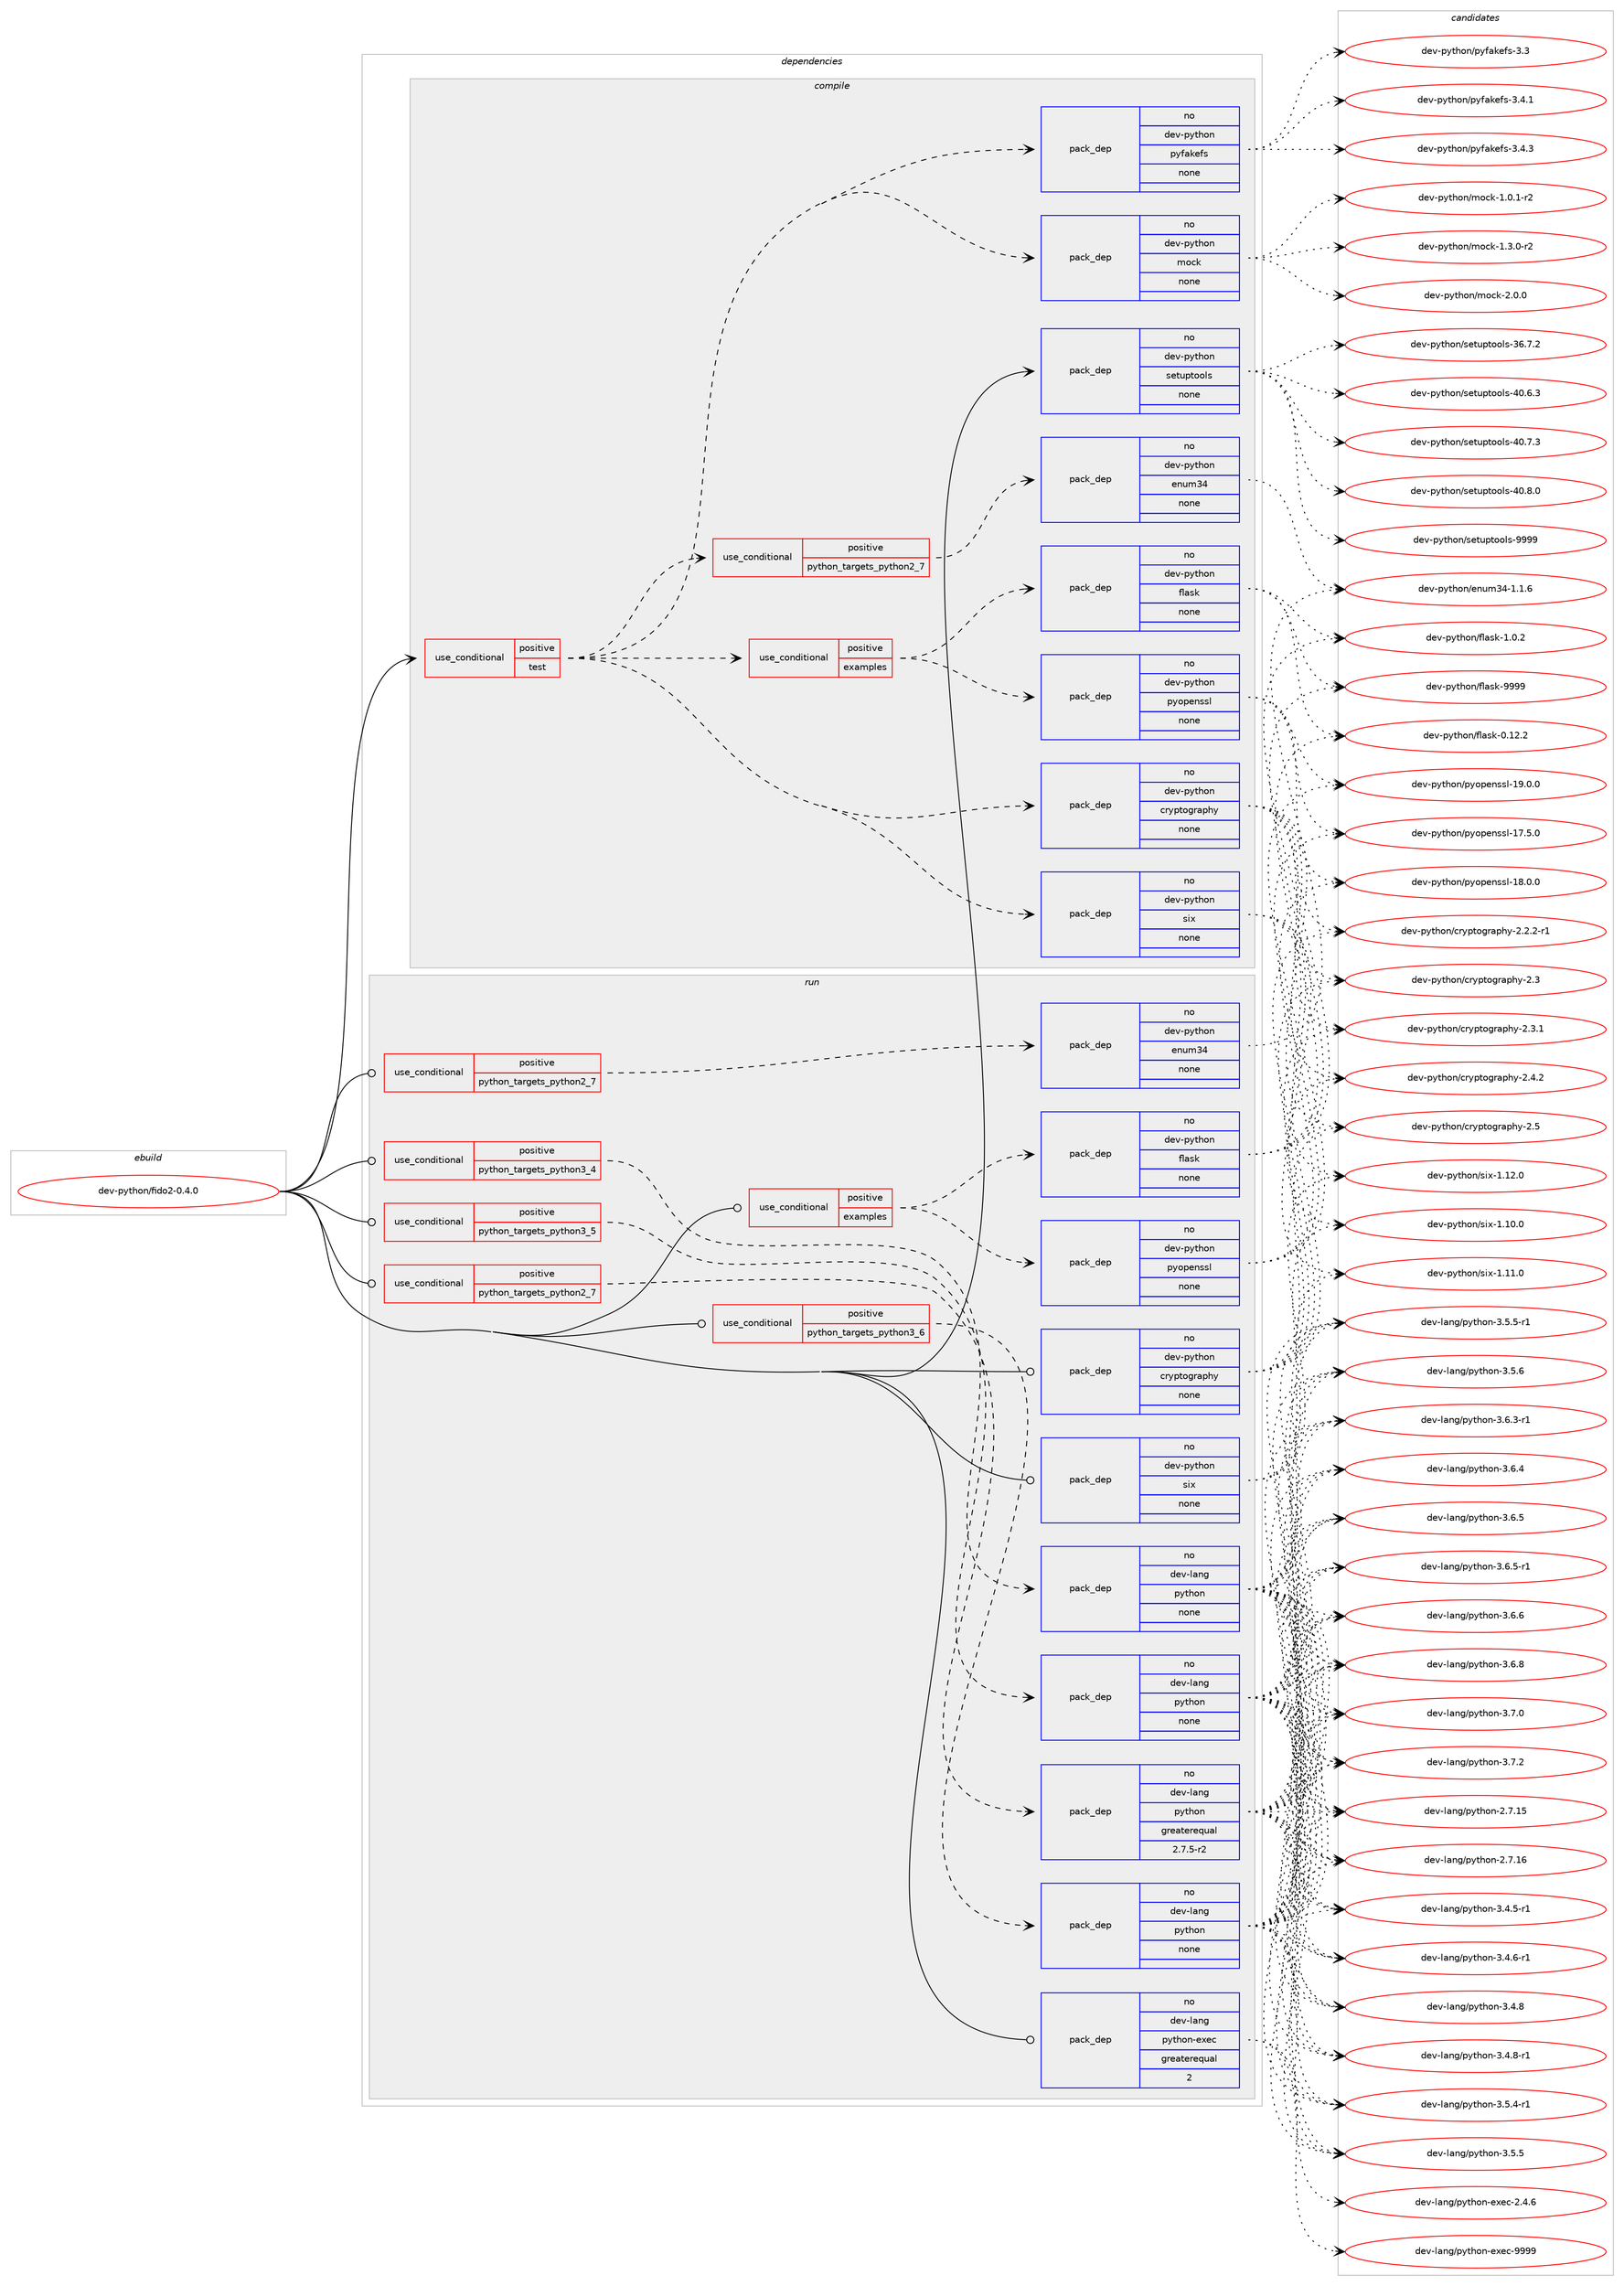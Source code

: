 digraph prolog {

# *************
# Graph options
# *************

newrank=true;
concentrate=true;
compound=true;
graph [rankdir=LR,fontname=Helvetica,fontsize=10,ranksep=1.5];#, ranksep=2.5, nodesep=0.2];
edge  [arrowhead=vee];
node  [fontname=Helvetica,fontsize=10];

# **********
# The ebuild
# **********

subgraph cluster_leftcol {
color=gray;
rank=same;
label=<<i>ebuild</i>>;
id [label="dev-python/fido2-0.4.0", color=red, width=4, href="../dev-python/fido2-0.4.0.svg"];
}

# ****************
# The dependencies
# ****************

subgraph cluster_midcol {
color=gray;
label=<<i>dependencies</i>>;
subgraph cluster_compile {
fillcolor="#eeeeee";
style=filled;
label=<<i>compile</i>>;
subgraph cond374129 {
dependency1408679 [label=<<TABLE BORDER="0" CELLBORDER="1" CELLSPACING="0" CELLPADDING="4"><TR><TD ROWSPAN="3" CELLPADDING="10">use_conditional</TD></TR><TR><TD>positive</TD></TR><TR><TD>test</TD></TR></TABLE>>, shape=none, color=red];
subgraph pack1011291 {
dependency1408680 [label=<<TABLE BORDER="0" CELLBORDER="1" CELLSPACING="0" CELLPADDING="4" WIDTH="220"><TR><TD ROWSPAN="6" CELLPADDING="30">pack_dep</TD></TR><TR><TD WIDTH="110">no</TD></TR><TR><TD>dev-python</TD></TR><TR><TD>six</TD></TR><TR><TD>none</TD></TR><TR><TD></TD></TR></TABLE>>, shape=none, color=blue];
}
dependency1408679:e -> dependency1408680:w [weight=20,style="dashed",arrowhead="vee"];
subgraph pack1011292 {
dependency1408681 [label=<<TABLE BORDER="0" CELLBORDER="1" CELLSPACING="0" CELLPADDING="4" WIDTH="220"><TR><TD ROWSPAN="6" CELLPADDING="30">pack_dep</TD></TR><TR><TD WIDTH="110">no</TD></TR><TR><TD>dev-python</TD></TR><TR><TD>cryptography</TD></TR><TR><TD>none</TD></TR><TR><TD></TD></TR></TABLE>>, shape=none, color=blue];
}
dependency1408679:e -> dependency1408681:w [weight=20,style="dashed",arrowhead="vee"];
subgraph cond374130 {
dependency1408682 [label=<<TABLE BORDER="0" CELLBORDER="1" CELLSPACING="0" CELLPADDING="4"><TR><TD ROWSPAN="3" CELLPADDING="10">use_conditional</TD></TR><TR><TD>positive</TD></TR><TR><TD>python_targets_python2_7</TD></TR></TABLE>>, shape=none, color=red];
subgraph pack1011293 {
dependency1408683 [label=<<TABLE BORDER="0" CELLBORDER="1" CELLSPACING="0" CELLPADDING="4" WIDTH="220"><TR><TD ROWSPAN="6" CELLPADDING="30">pack_dep</TD></TR><TR><TD WIDTH="110">no</TD></TR><TR><TD>dev-python</TD></TR><TR><TD>enum34</TD></TR><TR><TD>none</TD></TR><TR><TD></TD></TR></TABLE>>, shape=none, color=blue];
}
dependency1408682:e -> dependency1408683:w [weight=20,style="dashed",arrowhead="vee"];
}
dependency1408679:e -> dependency1408682:w [weight=20,style="dashed",arrowhead="vee"];
subgraph cond374131 {
dependency1408684 [label=<<TABLE BORDER="0" CELLBORDER="1" CELLSPACING="0" CELLPADDING="4"><TR><TD ROWSPAN="3" CELLPADDING="10">use_conditional</TD></TR><TR><TD>positive</TD></TR><TR><TD>examples</TD></TR></TABLE>>, shape=none, color=red];
subgraph pack1011294 {
dependency1408685 [label=<<TABLE BORDER="0" CELLBORDER="1" CELLSPACING="0" CELLPADDING="4" WIDTH="220"><TR><TD ROWSPAN="6" CELLPADDING="30">pack_dep</TD></TR><TR><TD WIDTH="110">no</TD></TR><TR><TD>dev-python</TD></TR><TR><TD>flask</TD></TR><TR><TD>none</TD></TR><TR><TD></TD></TR></TABLE>>, shape=none, color=blue];
}
dependency1408684:e -> dependency1408685:w [weight=20,style="dashed",arrowhead="vee"];
subgraph pack1011295 {
dependency1408686 [label=<<TABLE BORDER="0" CELLBORDER="1" CELLSPACING="0" CELLPADDING="4" WIDTH="220"><TR><TD ROWSPAN="6" CELLPADDING="30">pack_dep</TD></TR><TR><TD WIDTH="110">no</TD></TR><TR><TD>dev-python</TD></TR><TR><TD>pyopenssl</TD></TR><TR><TD>none</TD></TR><TR><TD></TD></TR></TABLE>>, shape=none, color=blue];
}
dependency1408684:e -> dependency1408686:w [weight=20,style="dashed",arrowhead="vee"];
}
dependency1408679:e -> dependency1408684:w [weight=20,style="dashed",arrowhead="vee"];
subgraph pack1011296 {
dependency1408687 [label=<<TABLE BORDER="0" CELLBORDER="1" CELLSPACING="0" CELLPADDING="4" WIDTH="220"><TR><TD ROWSPAN="6" CELLPADDING="30">pack_dep</TD></TR><TR><TD WIDTH="110">no</TD></TR><TR><TD>dev-python</TD></TR><TR><TD>mock</TD></TR><TR><TD>none</TD></TR><TR><TD></TD></TR></TABLE>>, shape=none, color=blue];
}
dependency1408679:e -> dependency1408687:w [weight=20,style="dashed",arrowhead="vee"];
subgraph pack1011297 {
dependency1408688 [label=<<TABLE BORDER="0" CELLBORDER="1" CELLSPACING="0" CELLPADDING="4" WIDTH="220"><TR><TD ROWSPAN="6" CELLPADDING="30">pack_dep</TD></TR><TR><TD WIDTH="110">no</TD></TR><TR><TD>dev-python</TD></TR><TR><TD>pyfakefs</TD></TR><TR><TD>none</TD></TR><TR><TD></TD></TR></TABLE>>, shape=none, color=blue];
}
dependency1408679:e -> dependency1408688:w [weight=20,style="dashed",arrowhead="vee"];
}
id:e -> dependency1408679:w [weight=20,style="solid",arrowhead="vee"];
subgraph pack1011298 {
dependency1408689 [label=<<TABLE BORDER="0" CELLBORDER="1" CELLSPACING="0" CELLPADDING="4" WIDTH="220"><TR><TD ROWSPAN="6" CELLPADDING="30">pack_dep</TD></TR><TR><TD WIDTH="110">no</TD></TR><TR><TD>dev-python</TD></TR><TR><TD>setuptools</TD></TR><TR><TD>none</TD></TR><TR><TD></TD></TR></TABLE>>, shape=none, color=blue];
}
id:e -> dependency1408689:w [weight=20,style="solid",arrowhead="vee"];
}
subgraph cluster_compileandrun {
fillcolor="#eeeeee";
style=filled;
label=<<i>compile and run</i>>;
}
subgraph cluster_run {
fillcolor="#eeeeee";
style=filled;
label=<<i>run</i>>;
subgraph cond374132 {
dependency1408690 [label=<<TABLE BORDER="0" CELLBORDER="1" CELLSPACING="0" CELLPADDING="4"><TR><TD ROWSPAN="3" CELLPADDING="10">use_conditional</TD></TR><TR><TD>positive</TD></TR><TR><TD>examples</TD></TR></TABLE>>, shape=none, color=red];
subgraph pack1011299 {
dependency1408691 [label=<<TABLE BORDER="0" CELLBORDER="1" CELLSPACING="0" CELLPADDING="4" WIDTH="220"><TR><TD ROWSPAN="6" CELLPADDING="30">pack_dep</TD></TR><TR><TD WIDTH="110">no</TD></TR><TR><TD>dev-python</TD></TR><TR><TD>flask</TD></TR><TR><TD>none</TD></TR><TR><TD></TD></TR></TABLE>>, shape=none, color=blue];
}
dependency1408690:e -> dependency1408691:w [weight=20,style="dashed",arrowhead="vee"];
subgraph pack1011300 {
dependency1408692 [label=<<TABLE BORDER="0" CELLBORDER="1" CELLSPACING="0" CELLPADDING="4" WIDTH="220"><TR><TD ROWSPAN="6" CELLPADDING="30">pack_dep</TD></TR><TR><TD WIDTH="110">no</TD></TR><TR><TD>dev-python</TD></TR><TR><TD>pyopenssl</TD></TR><TR><TD>none</TD></TR><TR><TD></TD></TR></TABLE>>, shape=none, color=blue];
}
dependency1408690:e -> dependency1408692:w [weight=20,style="dashed",arrowhead="vee"];
}
id:e -> dependency1408690:w [weight=20,style="solid",arrowhead="odot"];
subgraph cond374133 {
dependency1408693 [label=<<TABLE BORDER="0" CELLBORDER="1" CELLSPACING="0" CELLPADDING="4"><TR><TD ROWSPAN="3" CELLPADDING="10">use_conditional</TD></TR><TR><TD>positive</TD></TR><TR><TD>python_targets_python2_7</TD></TR></TABLE>>, shape=none, color=red];
subgraph pack1011301 {
dependency1408694 [label=<<TABLE BORDER="0" CELLBORDER="1" CELLSPACING="0" CELLPADDING="4" WIDTH="220"><TR><TD ROWSPAN="6" CELLPADDING="30">pack_dep</TD></TR><TR><TD WIDTH="110">no</TD></TR><TR><TD>dev-lang</TD></TR><TR><TD>python</TD></TR><TR><TD>greaterequal</TD></TR><TR><TD>2.7.5-r2</TD></TR></TABLE>>, shape=none, color=blue];
}
dependency1408693:e -> dependency1408694:w [weight=20,style="dashed",arrowhead="vee"];
}
id:e -> dependency1408693:w [weight=20,style="solid",arrowhead="odot"];
subgraph cond374134 {
dependency1408695 [label=<<TABLE BORDER="0" CELLBORDER="1" CELLSPACING="0" CELLPADDING="4"><TR><TD ROWSPAN="3" CELLPADDING="10">use_conditional</TD></TR><TR><TD>positive</TD></TR><TR><TD>python_targets_python2_7</TD></TR></TABLE>>, shape=none, color=red];
subgraph pack1011302 {
dependency1408696 [label=<<TABLE BORDER="0" CELLBORDER="1" CELLSPACING="0" CELLPADDING="4" WIDTH="220"><TR><TD ROWSPAN="6" CELLPADDING="30">pack_dep</TD></TR><TR><TD WIDTH="110">no</TD></TR><TR><TD>dev-python</TD></TR><TR><TD>enum34</TD></TR><TR><TD>none</TD></TR><TR><TD></TD></TR></TABLE>>, shape=none, color=blue];
}
dependency1408695:e -> dependency1408696:w [weight=20,style="dashed",arrowhead="vee"];
}
id:e -> dependency1408695:w [weight=20,style="solid",arrowhead="odot"];
subgraph cond374135 {
dependency1408697 [label=<<TABLE BORDER="0" CELLBORDER="1" CELLSPACING="0" CELLPADDING="4"><TR><TD ROWSPAN="3" CELLPADDING="10">use_conditional</TD></TR><TR><TD>positive</TD></TR><TR><TD>python_targets_python3_4</TD></TR></TABLE>>, shape=none, color=red];
subgraph pack1011303 {
dependency1408698 [label=<<TABLE BORDER="0" CELLBORDER="1" CELLSPACING="0" CELLPADDING="4" WIDTH="220"><TR><TD ROWSPAN="6" CELLPADDING="30">pack_dep</TD></TR><TR><TD WIDTH="110">no</TD></TR><TR><TD>dev-lang</TD></TR><TR><TD>python</TD></TR><TR><TD>none</TD></TR><TR><TD></TD></TR></TABLE>>, shape=none, color=blue];
}
dependency1408697:e -> dependency1408698:w [weight=20,style="dashed",arrowhead="vee"];
}
id:e -> dependency1408697:w [weight=20,style="solid",arrowhead="odot"];
subgraph cond374136 {
dependency1408699 [label=<<TABLE BORDER="0" CELLBORDER="1" CELLSPACING="0" CELLPADDING="4"><TR><TD ROWSPAN="3" CELLPADDING="10">use_conditional</TD></TR><TR><TD>positive</TD></TR><TR><TD>python_targets_python3_5</TD></TR></TABLE>>, shape=none, color=red];
subgraph pack1011304 {
dependency1408700 [label=<<TABLE BORDER="0" CELLBORDER="1" CELLSPACING="0" CELLPADDING="4" WIDTH="220"><TR><TD ROWSPAN="6" CELLPADDING="30">pack_dep</TD></TR><TR><TD WIDTH="110">no</TD></TR><TR><TD>dev-lang</TD></TR><TR><TD>python</TD></TR><TR><TD>none</TD></TR><TR><TD></TD></TR></TABLE>>, shape=none, color=blue];
}
dependency1408699:e -> dependency1408700:w [weight=20,style="dashed",arrowhead="vee"];
}
id:e -> dependency1408699:w [weight=20,style="solid",arrowhead="odot"];
subgraph cond374137 {
dependency1408701 [label=<<TABLE BORDER="0" CELLBORDER="1" CELLSPACING="0" CELLPADDING="4"><TR><TD ROWSPAN="3" CELLPADDING="10">use_conditional</TD></TR><TR><TD>positive</TD></TR><TR><TD>python_targets_python3_6</TD></TR></TABLE>>, shape=none, color=red];
subgraph pack1011305 {
dependency1408702 [label=<<TABLE BORDER="0" CELLBORDER="1" CELLSPACING="0" CELLPADDING="4" WIDTH="220"><TR><TD ROWSPAN="6" CELLPADDING="30">pack_dep</TD></TR><TR><TD WIDTH="110">no</TD></TR><TR><TD>dev-lang</TD></TR><TR><TD>python</TD></TR><TR><TD>none</TD></TR><TR><TD></TD></TR></TABLE>>, shape=none, color=blue];
}
dependency1408701:e -> dependency1408702:w [weight=20,style="dashed",arrowhead="vee"];
}
id:e -> dependency1408701:w [weight=20,style="solid",arrowhead="odot"];
subgraph pack1011306 {
dependency1408703 [label=<<TABLE BORDER="0" CELLBORDER="1" CELLSPACING="0" CELLPADDING="4" WIDTH="220"><TR><TD ROWSPAN="6" CELLPADDING="30">pack_dep</TD></TR><TR><TD WIDTH="110">no</TD></TR><TR><TD>dev-lang</TD></TR><TR><TD>python-exec</TD></TR><TR><TD>greaterequal</TD></TR><TR><TD>2</TD></TR></TABLE>>, shape=none, color=blue];
}
id:e -> dependency1408703:w [weight=20,style="solid",arrowhead="odot"];
subgraph pack1011307 {
dependency1408704 [label=<<TABLE BORDER="0" CELLBORDER="1" CELLSPACING="0" CELLPADDING="4" WIDTH="220"><TR><TD ROWSPAN="6" CELLPADDING="30">pack_dep</TD></TR><TR><TD WIDTH="110">no</TD></TR><TR><TD>dev-python</TD></TR><TR><TD>cryptography</TD></TR><TR><TD>none</TD></TR><TR><TD></TD></TR></TABLE>>, shape=none, color=blue];
}
id:e -> dependency1408704:w [weight=20,style="solid",arrowhead="odot"];
subgraph pack1011308 {
dependency1408705 [label=<<TABLE BORDER="0" CELLBORDER="1" CELLSPACING="0" CELLPADDING="4" WIDTH="220"><TR><TD ROWSPAN="6" CELLPADDING="30">pack_dep</TD></TR><TR><TD WIDTH="110">no</TD></TR><TR><TD>dev-python</TD></TR><TR><TD>six</TD></TR><TR><TD>none</TD></TR><TR><TD></TD></TR></TABLE>>, shape=none, color=blue];
}
id:e -> dependency1408705:w [weight=20,style="solid",arrowhead="odot"];
}
}

# **************
# The candidates
# **************

subgraph cluster_choices {
rank=same;
color=gray;
label=<<i>candidates</i>>;

subgraph choice1011291 {
color=black;
nodesep=1;
choice100101118451121211161041111104711510512045494649484648 [label="dev-python/six-1.10.0", color=red, width=4,href="../dev-python/six-1.10.0.svg"];
choice100101118451121211161041111104711510512045494649494648 [label="dev-python/six-1.11.0", color=red, width=4,href="../dev-python/six-1.11.0.svg"];
choice100101118451121211161041111104711510512045494649504648 [label="dev-python/six-1.12.0", color=red, width=4,href="../dev-python/six-1.12.0.svg"];
dependency1408680:e -> choice100101118451121211161041111104711510512045494649484648:w [style=dotted,weight="100"];
dependency1408680:e -> choice100101118451121211161041111104711510512045494649494648:w [style=dotted,weight="100"];
dependency1408680:e -> choice100101118451121211161041111104711510512045494649504648:w [style=dotted,weight="100"];
}
subgraph choice1011292 {
color=black;
nodesep=1;
choice100101118451121211161041111104799114121112116111103114971121041214550465046504511449 [label="dev-python/cryptography-2.2.2-r1", color=red, width=4,href="../dev-python/cryptography-2.2.2-r1.svg"];
choice1001011184511212111610411111047991141211121161111031149711210412145504651 [label="dev-python/cryptography-2.3", color=red, width=4,href="../dev-python/cryptography-2.3.svg"];
choice10010111845112121116104111110479911412111211611110311497112104121455046514649 [label="dev-python/cryptography-2.3.1", color=red, width=4,href="../dev-python/cryptography-2.3.1.svg"];
choice10010111845112121116104111110479911412111211611110311497112104121455046524650 [label="dev-python/cryptography-2.4.2", color=red, width=4,href="../dev-python/cryptography-2.4.2.svg"];
choice1001011184511212111610411111047991141211121161111031149711210412145504653 [label="dev-python/cryptography-2.5", color=red, width=4,href="../dev-python/cryptography-2.5.svg"];
dependency1408681:e -> choice100101118451121211161041111104799114121112116111103114971121041214550465046504511449:w [style=dotted,weight="100"];
dependency1408681:e -> choice1001011184511212111610411111047991141211121161111031149711210412145504651:w [style=dotted,weight="100"];
dependency1408681:e -> choice10010111845112121116104111110479911412111211611110311497112104121455046514649:w [style=dotted,weight="100"];
dependency1408681:e -> choice10010111845112121116104111110479911412111211611110311497112104121455046524650:w [style=dotted,weight="100"];
dependency1408681:e -> choice1001011184511212111610411111047991141211121161111031149711210412145504653:w [style=dotted,weight="100"];
}
subgraph choice1011293 {
color=black;
nodesep=1;
choice10010111845112121116104111110471011101171095152454946494654 [label="dev-python/enum34-1.1.6", color=red, width=4,href="../dev-python/enum34-1.1.6.svg"];
dependency1408683:e -> choice10010111845112121116104111110471011101171095152454946494654:w [style=dotted,weight="100"];
}
subgraph choice1011294 {
color=black;
nodesep=1;
choice10010111845112121116104111110471021089711510745484649504650 [label="dev-python/flask-0.12.2", color=red, width=4,href="../dev-python/flask-0.12.2.svg"];
choice100101118451121211161041111104710210897115107454946484650 [label="dev-python/flask-1.0.2", color=red, width=4,href="../dev-python/flask-1.0.2.svg"];
choice1001011184511212111610411111047102108971151074557575757 [label="dev-python/flask-9999", color=red, width=4,href="../dev-python/flask-9999.svg"];
dependency1408685:e -> choice10010111845112121116104111110471021089711510745484649504650:w [style=dotted,weight="100"];
dependency1408685:e -> choice100101118451121211161041111104710210897115107454946484650:w [style=dotted,weight="100"];
dependency1408685:e -> choice1001011184511212111610411111047102108971151074557575757:w [style=dotted,weight="100"];
}
subgraph choice1011295 {
color=black;
nodesep=1;
choice100101118451121211161041111104711212111111210111011511510845495546534648 [label="dev-python/pyopenssl-17.5.0", color=red, width=4,href="../dev-python/pyopenssl-17.5.0.svg"];
choice100101118451121211161041111104711212111111210111011511510845495646484648 [label="dev-python/pyopenssl-18.0.0", color=red, width=4,href="../dev-python/pyopenssl-18.0.0.svg"];
choice100101118451121211161041111104711212111111210111011511510845495746484648 [label="dev-python/pyopenssl-19.0.0", color=red, width=4,href="../dev-python/pyopenssl-19.0.0.svg"];
dependency1408686:e -> choice100101118451121211161041111104711212111111210111011511510845495546534648:w [style=dotted,weight="100"];
dependency1408686:e -> choice100101118451121211161041111104711212111111210111011511510845495646484648:w [style=dotted,weight="100"];
dependency1408686:e -> choice100101118451121211161041111104711212111111210111011511510845495746484648:w [style=dotted,weight="100"];
}
subgraph choice1011296 {
color=black;
nodesep=1;
choice1001011184511212111610411111047109111991074549464846494511450 [label="dev-python/mock-1.0.1-r2", color=red, width=4,href="../dev-python/mock-1.0.1-r2.svg"];
choice1001011184511212111610411111047109111991074549465146484511450 [label="dev-python/mock-1.3.0-r2", color=red, width=4,href="../dev-python/mock-1.3.0-r2.svg"];
choice100101118451121211161041111104710911199107455046484648 [label="dev-python/mock-2.0.0", color=red, width=4,href="../dev-python/mock-2.0.0.svg"];
dependency1408687:e -> choice1001011184511212111610411111047109111991074549464846494511450:w [style=dotted,weight="100"];
dependency1408687:e -> choice1001011184511212111610411111047109111991074549465146484511450:w [style=dotted,weight="100"];
dependency1408687:e -> choice100101118451121211161041111104710911199107455046484648:w [style=dotted,weight="100"];
}
subgraph choice1011297 {
color=black;
nodesep=1;
choice10010111845112121116104111110471121211029710710110211545514651 [label="dev-python/pyfakefs-3.3", color=red, width=4,href="../dev-python/pyfakefs-3.3.svg"];
choice100101118451121211161041111104711212110297107101102115455146524649 [label="dev-python/pyfakefs-3.4.1", color=red, width=4,href="../dev-python/pyfakefs-3.4.1.svg"];
choice100101118451121211161041111104711212110297107101102115455146524651 [label="dev-python/pyfakefs-3.4.3", color=red, width=4,href="../dev-python/pyfakefs-3.4.3.svg"];
dependency1408688:e -> choice10010111845112121116104111110471121211029710710110211545514651:w [style=dotted,weight="100"];
dependency1408688:e -> choice100101118451121211161041111104711212110297107101102115455146524649:w [style=dotted,weight="100"];
dependency1408688:e -> choice100101118451121211161041111104711212110297107101102115455146524651:w [style=dotted,weight="100"];
}
subgraph choice1011298 {
color=black;
nodesep=1;
choice100101118451121211161041111104711510111611711211611111110811545515446554650 [label="dev-python/setuptools-36.7.2", color=red, width=4,href="../dev-python/setuptools-36.7.2.svg"];
choice100101118451121211161041111104711510111611711211611111110811545524846544651 [label="dev-python/setuptools-40.6.3", color=red, width=4,href="../dev-python/setuptools-40.6.3.svg"];
choice100101118451121211161041111104711510111611711211611111110811545524846554651 [label="dev-python/setuptools-40.7.3", color=red, width=4,href="../dev-python/setuptools-40.7.3.svg"];
choice100101118451121211161041111104711510111611711211611111110811545524846564648 [label="dev-python/setuptools-40.8.0", color=red, width=4,href="../dev-python/setuptools-40.8.0.svg"];
choice10010111845112121116104111110471151011161171121161111111081154557575757 [label="dev-python/setuptools-9999", color=red, width=4,href="../dev-python/setuptools-9999.svg"];
dependency1408689:e -> choice100101118451121211161041111104711510111611711211611111110811545515446554650:w [style=dotted,weight="100"];
dependency1408689:e -> choice100101118451121211161041111104711510111611711211611111110811545524846544651:w [style=dotted,weight="100"];
dependency1408689:e -> choice100101118451121211161041111104711510111611711211611111110811545524846554651:w [style=dotted,weight="100"];
dependency1408689:e -> choice100101118451121211161041111104711510111611711211611111110811545524846564648:w [style=dotted,weight="100"];
dependency1408689:e -> choice10010111845112121116104111110471151011161171121161111111081154557575757:w [style=dotted,weight="100"];
}
subgraph choice1011299 {
color=black;
nodesep=1;
choice10010111845112121116104111110471021089711510745484649504650 [label="dev-python/flask-0.12.2", color=red, width=4,href="../dev-python/flask-0.12.2.svg"];
choice100101118451121211161041111104710210897115107454946484650 [label="dev-python/flask-1.0.2", color=red, width=4,href="../dev-python/flask-1.0.2.svg"];
choice1001011184511212111610411111047102108971151074557575757 [label="dev-python/flask-9999", color=red, width=4,href="../dev-python/flask-9999.svg"];
dependency1408691:e -> choice10010111845112121116104111110471021089711510745484649504650:w [style=dotted,weight="100"];
dependency1408691:e -> choice100101118451121211161041111104710210897115107454946484650:w [style=dotted,weight="100"];
dependency1408691:e -> choice1001011184511212111610411111047102108971151074557575757:w [style=dotted,weight="100"];
}
subgraph choice1011300 {
color=black;
nodesep=1;
choice100101118451121211161041111104711212111111210111011511510845495546534648 [label="dev-python/pyopenssl-17.5.0", color=red, width=4,href="../dev-python/pyopenssl-17.5.0.svg"];
choice100101118451121211161041111104711212111111210111011511510845495646484648 [label="dev-python/pyopenssl-18.0.0", color=red, width=4,href="../dev-python/pyopenssl-18.0.0.svg"];
choice100101118451121211161041111104711212111111210111011511510845495746484648 [label="dev-python/pyopenssl-19.0.0", color=red, width=4,href="../dev-python/pyopenssl-19.0.0.svg"];
dependency1408692:e -> choice100101118451121211161041111104711212111111210111011511510845495546534648:w [style=dotted,weight="100"];
dependency1408692:e -> choice100101118451121211161041111104711212111111210111011511510845495646484648:w [style=dotted,weight="100"];
dependency1408692:e -> choice100101118451121211161041111104711212111111210111011511510845495746484648:w [style=dotted,weight="100"];
}
subgraph choice1011301 {
color=black;
nodesep=1;
choice10010111845108971101034711212111610411111045504655464953 [label="dev-lang/python-2.7.15", color=red, width=4,href="../dev-lang/python-2.7.15.svg"];
choice10010111845108971101034711212111610411111045504655464954 [label="dev-lang/python-2.7.16", color=red, width=4,href="../dev-lang/python-2.7.16.svg"];
choice1001011184510897110103471121211161041111104551465246534511449 [label="dev-lang/python-3.4.5-r1", color=red, width=4,href="../dev-lang/python-3.4.5-r1.svg"];
choice1001011184510897110103471121211161041111104551465246544511449 [label="dev-lang/python-3.4.6-r1", color=red, width=4,href="../dev-lang/python-3.4.6-r1.svg"];
choice100101118451089711010347112121116104111110455146524656 [label="dev-lang/python-3.4.8", color=red, width=4,href="../dev-lang/python-3.4.8.svg"];
choice1001011184510897110103471121211161041111104551465246564511449 [label="dev-lang/python-3.4.8-r1", color=red, width=4,href="../dev-lang/python-3.4.8-r1.svg"];
choice1001011184510897110103471121211161041111104551465346524511449 [label="dev-lang/python-3.5.4-r1", color=red, width=4,href="../dev-lang/python-3.5.4-r1.svg"];
choice100101118451089711010347112121116104111110455146534653 [label="dev-lang/python-3.5.5", color=red, width=4,href="../dev-lang/python-3.5.5.svg"];
choice1001011184510897110103471121211161041111104551465346534511449 [label="dev-lang/python-3.5.5-r1", color=red, width=4,href="../dev-lang/python-3.5.5-r1.svg"];
choice100101118451089711010347112121116104111110455146534654 [label="dev-lang/python-3.5.6", color=red, width=4,href="../dev-lang/python-3.5.6.svg"];
choice1001011184510897110103471121211161041111104551465446514511449 [label="dev-lang/python-3.6.3-r1", color=red, width=4,href="../dev-lang/python-3.6.3-r1.svg"];
choice100101118451089711010347112121116104111110455146544652 [label="dev-lang/python-3.6.4", color=red, width=4,href="../dev-lang/python-3.6.4.svg"];
choice100101118451089711010347112121116104111110455146544653 [label="dev-lang/python-3.6.5", color=red, width=4,href="../dev-lang/python-3.6.5.svg"];
choice1001011184510897110103471121211161041111104551465446534511449 [label="dev-lang/python-3.6.5-r1", color=red, width=4,href="../dev-lang/python-3.6.5-r1.svg"];
choice100101118451089711010347112121116104111110455146544654 [label="dev-lang/python-3.6.6", color=red, width=4,href="../dev-lang/python-3.6.6.svg"];
choice100101118451089711010347112121116104111110455146544656 [label="dev-lang/python-3.6.8", color=red, width=4,href="../dev-lang/python-3.6.8.svg"];
choice100101118451089711010347112121116104111110455146554648 [label="dev-lang/python-3.7.0", color=red, width=4,href="../dev-lang/python-3.7.0.svg"];
choice100101118451089711010347112121116104111110455146554650 [label="dev-lang/python-3.7.2", color=red, width=4,href="../dev-lang/python-3.7.2.svg"];
dependency1408694:e -> choice10010111845108971101034711212111610411111045504655464953:w [style=dotted,weight="100"];
dependency1408694:e -> choice10010111845108971101034711212111610411111045504655464954:w [style=dotted,weight="100"];
dependency1408694:e -> choice1001011184510897110103471121211161041111104551465246534511449:w [style=dotted,weight="100"];
dependency1408694:e -> choice1001011184510897110103471121211161041111104551465246544511449:w [style=dotted,weight="100"];
dependency1408694:e -> choice100101118451089711010347112121116104111110455146524656:w [style=dotted,weight="100"];
dependency1408694:e -> choice1001011184510897110103471121211161041111104551465246564511449:w [style=dotted,weight="100"];
dependency1408694:e -> choice1001011184510897110103471121211161041111104551465346524511449:w [style=dotted,weight="100"];
dependency1408694:e -> choice100101118451089711010347112121116104111110455146534653:w [style=dotted,weight="100"];
dependency1408694:e -> choice1001011184510897110103471121211161041111104551465346534511449:w [style=dotted,weight="100"];
dependency1408694:e -> choice100101118451089711010347112121116104111110455146534654:w [style=dotted,weight="100"];
dependency1408694:e -> choice1001011184510897110103471121211161041111104551465446514511449:w [style=dotted,weight="100"];
dependency1408694:e -> choice100101118451089711010347112121116104111110455146544652:w [style=dotted,weight="100"];
dependency1408694:e -> choice100101118451089711010347112121116104111110455146544653:w [style=dotted,weight="100"];
dependency1408694:e -> choice1001011184510897110103471121211161041111104551465446534511449:w [style=dotted,weight="100"];
dependency1408694:e -> choice100101118451089711010347112121116104111110455146544654:w [style=dotted,weight="100"];
dependency1408694:e -> choice100101118451089711010347112121116104111110455146544656:w [style=dotted,weight="100"];
dependency1408694:e -> choice100101118451089711010347112121116104111110455146554648:w [style=dotted,weight="100"];
dependency1408694:e -> choice100101118451089711010347112121116104111110455146554650:w [style=dotted,weight="100"];
}
subgraph choice1011302 {
color=black;
nodesep=1;
choice10010111845112121116104111110471011101171095152454946494654 [label="dev-python/enum34-1.1.6", color=red, width=4,href="../dev-python/enum34-1.1.6.svg"];
dependency1408696:e -> choice10010111845112121116104111110471011101171095152454946494654:w [style=dotted,weight="100"];
}
subgraph choice1011303 {
color=black;
nodesep=1;
choice10010111845108971101034711212111610411111045504655464953 [label="dev-lang/python-2.7.15", color=red, width=4,href="../dev-lang/python-2.7.15.svg"];
choice10010111845108971101034711212111610411111045504655464954 [label="dev-lang/python-2.7.16", color=red, width=4,href="../dev-lang/python-2.7.16.svg"];
choice1001011184510897110103471121211161041111104551465246534511449 [label="dev-lang/python-3.4.5-r1", color=red, width=4,href="../dev-lang/python-3.4.5-r1.svg"];
choice1001011184510897110103471121211161041111104551465246544511449 [label="dev-lang/python-3.4.6-r1", color=red, width=4,href="../dev-lang/python-3.4.6-r1.svg"];
choice100101118451089711010347112121116104111110455146524656 [label="dev-lang/python-3.4.8", color=red, width=4,href="../dev-lang/python-3.4.8.svg"];
choice1001011184510897110103471121211161041111104551465246564511449 [label="dev-lang/python-3.4.8-r1", color=red, width=4,href="../dev-lang/python-3.4.8-r1.svg"];
choice1001011184510897110103471121211161041111104551465346524511449 [label="dev-lang/python-3.5.4-r1", color=red, width=4,href="../dev-lang/python-3.5.4-r1.svg"];
choice100101118451089711010347112121116104111110455146534653 [label="dev-lang/python-3.5.5", color=red, width=4,href="../dev-lang/python-3.5.5.svg"];
choice1001011184510897110103471121211161041111104551465346534511449 [label="dev-lang/python-3.5.5-r1", color=red, width=4,href="../dev-lang/python-3.5.5-r1.svg"];
choice100101118451089711010347112121116104111110455146534654 [label="dev-lang/python-3.5.6", color=red, width=4,href="../dev-lang/python-3.5.6.svg"];
choice1001011184510897110103471121211161041111104551465446514511449 [label="dev-lang/python-3.6.3-r1", color=red, width=4,href="../dev-lang/python-3.6.3-r1.svg"];
choice100101118451089711010347112121116104111110455146544652 [label="dev-lang/python-3.6.4", color=red, width=4,href="../dev-lang/python-3.6.4.svg"];
choice100101118451089711010347112121116104111110455146544653 [label="dev-lang/python-3.6.5", color=red, width=4,href="../dev-lang/python-3.6.5.svg"];
choice1001011184510897110103471121211161041111104551465446534511449 [label="dev-lang/python-3.6.5-r1", color=red, width=4,href="../dev-lang/python-3.6.5-r1.svg"];
choice100101118451089711010347112121116104111110455146544654 [label="dev-lang/python-3.6.6", color=red, width=4,href="../dev-lang/python-3.6.6.svg"];
choice100101118451089711010347112121116104111110455146544656 [label="dev-lang/python-3.6.8", color=red, width=4,href="../dev-lang/python-3.6.8.svg"];
choice100101118451089711010347112121116104111110455146554648 [label="dev-lang/python-3.7.0", color=red, width=4,href="../dev-lang/python-3.7.0.svg"];
choice100101118451089711010347112121116104111110455146554650 [label="dev-lang/python-3.7.2", color=red, width=4,href="../dev-lang/python-3.7.2.svg"];
dependency1408698:e -> choice10010111845108971101034711212111610411111045504655464953:w [style=dotted,weight="100"];
dependency1408698:e -> choice10010111845108971101034711212111610411111045504655464954:w [style=dotted,weight="100"];
dependency1408698:e -> choice1001011184510897110103471121211161041111104551465246534511449:w [style=dotted,weight="100"];
dependency1408698:e -> choice1001011184510897110103471121211161041111104551465246544511449:w [style=dotted,weight="100"];
dependency1408698:e -> choice100101118451089711010347112121116104111110455146524656:w [style=dotted,weight="100"];
dependency1408698:e -> choice1001011184510897110103471121211161041111104551465246564511449:w [style=dotted,weight="100"];
dependency1408698:e -> choice1001011184510897110103471121211161041111104551465346524511449:w [style=dotted,weight="100"];
dependency1408698:e -> choice100101118451089711010347112121116104111110455146534653:w [style=dotted,weight="100"];
dependency1408698:e -> choice1001011184510897110103471121211161041111104551465346534511449:w [style=dotted,weight="100"];
dependency1408698:e -> choice100101118451089711010347112121116104111110455146534654:w [style=dotted,weight="100"];
dependency1408698:e -> choice1001011184510897110103471121211161041111104551465446514511449:w [style=dotted,weight="100"];
dependency1408698:e -> choice100101118451089711010347112121116104111110455146544652:w [style=dotted,weight="100"];
dependency1408698:e -> choice100101118451089711010347112121116104111110455146544653:w [style=dotted,weight="100"];
dependency1408698:e -> choice1001011184510897110103471121211161041111104551465446534511449:w [style=dotted,weight="100"];
dependency1408698:e -> choice100101118451089711010347112121116104111110455146544654:w [style=dotted,weight="100"];
dependency1408698:e -> choice100101118451089711010347112121116104111110455146544656:w [style=dotted,weight="100"];
dependency1408698:e -> choice100101118451089711010347112121116104111110455146554648:w [style=dotted,weight="100"];
dependency1408698:e -> choice100101118451089711010347112121116104111110455146554650:w [style=dotted,weight="100"];
}
subgraph choice1011304 {
color=black;
nodesep=1;
choice10010111845108971101034711212111610411111045504655464953 [label="dev-lang/python-2.7.15", color=red, width=4,href="../dev-lang/python-2.7.15.svg"];
choice10010111845108971101034711212111610411111045504655464954 [label="dev-lang/python-2.7.16", color=red, width=4,href="../dev-lang/python-2.7.16.svg"];
choice1001011184510897110103471121211161041111104551465246534511449 [label="dev-lang/python-3.4.5-r1", color=red, width=4,href="../dev-lang/python-3.4.5-r1.svg"];
choice1001011184510897110103471121211161041111104551465246544511449 [label="dev-lang/python-3.4.6-r1", color=red, width=4,href="../dev-lang/python-3.4.6-r1.svg"];
choice100101118451089711010347112121116104111110455146524656 [label="dev-lang/python-3.4.8", color=red, width=4,href="../dev-lang/python-3.4.8.svg"];
choice1001011184510897110103471121211161041111104551465246564511449 [label="dev-lang/python-3.4.8-r1", color=red, width=4,href="../dev-lang/python-3.4.8-r1.svg"];
choice1001011184510897110103471121211161041111104551465346524511449 [label="dev-lang/python-3.5.4-r1", color=red, width=4,href="../dev-lang/python-3.5.4-r1.svg"];
choice100101118451089711010347112121116104111110455146534653 [label="dev-lang/python-3.5.5", color=red, width=4,href="../dev-lang/python-3.5.5.svg"];
choice1001011184510897110103471121211161041111104551465346534511449 [label="dev-lang/python-3.5.5-r1", color=red, width=4,href="../dev-lang/python-3.5.5-r1.svg"];
choice100101118451089711010347112121116104111110455146534654 [label="dev-lang/python-3.5.6", color=red, width=4,href="../dev-lang/python-3.5.6.svg"];
choice1001011184510897110103471121211161041111104551465446514511449 [label="dev-lang/python-3.6.3-r1", color=red, width=4,href="../dev-lang/python-3.6.3-r1.svg"];
choice100101118451089711010347112121116104111110455146544652 [label="dev-lang/python-3.6.4", color=red, width=4,href="../dev-lang/python-3.6.4.svg"];
choice100101118451089711010347112121116104111110455146544653 [label="dev-lang/python-3.6.5", color=red, width=4,href="../dev-lang/python-3.6.5.svg"];
choice1001011184510897110103471121211161041111104551465446534511449 [label="dev-lang/python-3.6.5-r1", color=red, width=4,href="../dev-lang/python-3.6.5-r1.svg"];
choice100101118451089711010347112121116104111110455146544654 [label="dev-lang/python-3.6.6", color=red, width=4,href="../dev-lang/python-3.6.6.svg"];
choice100101118451089711010347112121116104111110455146544656 [label="dev-lang/python-3.6.8", color=red, width=4,href="../dev-lang/python-3.6.8.svg"];
choice100101118451089711010347112121116104111110455146554648 [label="dev-lang/python-3.7.0", color=red, width=4,href="../dev-lang/python-3.7.0.svg"];
choice100101118451089711010347112121116104111110455146554650 [label="dev-lang/python-3.7.2", color=red, width=4,href="../dev-lang/python-3.7.2.svg"];
dependency1408700:e -> choice10010111845108971101034711212111610411111045504655464953:w [style=dotted,weight="100"];
dependency1408700:e -> choice10010111845108971101034711212111610411111045504655464954:w [style=dotted,weight="100"];
dependency1408700:e -> choice1001011184510897110103471121211161041111104551465246534511449:w [style=dotted,weight="100"];
dependency1408700:e -> choice1001011184510897110103471121211161041111104551465246544511449:w [style=dotted,weight="100"];
dependency1408700:e -> choice100101118451089711010347112121116104111110455146524656:w [style=dotted,weight="100"];
dependency1408700:e -> choice1001011184510897110103471121211161041111104551465246564511449:w [style=dotted,weight="100"];
dependency1408700:e -> choice1001011184510897110103471121211161041111104551465346524511449:w [style=dotted,weight="100"];
dependency1408700:e -> choice100101118451089711010347112121116104111110455146534653:w [style=dotted,weight="100"];
dependency1408700:e -> choice1001011184510897110103471121211161041111104551465346534511449:w [style=dotted,weight="100"];
dependency1408700:e -> choice100101118451089711010347112121116104111110455146534654:w [style=dotted,weight="100"];
dependency1408700:e -> choice1001011184510897110103471121211161041111104551465446514511449:w [style=dotted,weight="100"];
dependency1408700:e -> choice100101118451089711010347112121116104111110455146544652:w [style=dotted,weight="100"];
dependency1408700:e -> choice100101118451089711010347112121116104111110455146544653:w [style=dotted,weight="100"];
dependency1408700:e -> choice1001011184510897110103471121211161041111104551465446534511449:w [style=dotted,weight="100"];
dependency1408700:e -> choice100101118451089711010347112121116104111110455146544654:w [style=dotted,weight="100"];
dependency1408700:e -> choice100101118451089711010347112121116104111110455146544656:w [style=dotted,weight="100"];
dependency1408700:e -> choice100101118451089711010347112121116104111110455146554648:w [style=dotted,weight="100"];
dependency1408700:e -> choice100101118451089711010347112121116104111110455146554650:w [style=dotted,weight="100"];
}
subgraph choice1011305 {
color=black;
nodesep=1;
choice10010111845108971101034711212111610411111045504655464953 [label="dev-lang/python-2.7.15", color=red, width=4,href="../dev-lang/python-2.7.15.svg"];
choice10010111845108971101034711212111610411111045504655464954 [label="dev-lang/python-2.7.16", color=red, width=4,href="../dev-lang/python-2.7.16.svg"];
choice1001011184510897110103471121211161041111104551465246534511449 [label="dev-lang/python-3.4.5-r1", color=red, width=4,href="../dev-lang/python-3.4.5-r1.svg"];
choice1001011184510897110103471121211161041111104551465246544511449 [label="dev-lang/python-3.4.6-r1", color=red, width=4,href="../dev-lang/python-3.4.6-r1.svg"];
choice100101118451089711010347112121116104111110455146524656 [label="dev-lang/python-3.4.8", color=red, width=4,href="../dev-lang/python-3.4.8.svg"];
choice1001011184510897110103471121211161041111104551465246564511449 [label="dev-lang/python-3.4.8-r1", color=red, width=4,href="../dev-lang/python-3.4.8-r1.svg"];
choice1001011184510897110103471121211161041111104551465346524511449 [label="dev-lang/python-3.5.4-r1", color=red, width=4,href="../dev-lang/python-3.5.4-r1.svg"];
choice100101118451089711010347112121116104111110455146534653 [label="dev-lang/python-3.5.5", color=red, width=4,href="../dev-lang/python-3.5.5.svg"];
choice1001011184510897110103471121211161041111104551465346534511449 [label="dev-lang/python-3.5.5-r1", color=red, width=4,href="../dev-lang/python-3.5.5-r1.svg"];
choice100101118451089711010347112121116104111110455146534654 [label="dev-lang/python-3.5.6", color=red, width=4,href="../dev-lang/python-3.5.6.svg"];
choice1001011184510897110103471121211161041111104551465446514511449 [label="dev-lang/python-3.6.3-r1", color=red, width=4,href="../dev-lang/python-3.6.3-r1.svg"];
choice100101118451089711010347112121116104111110455146544652 [label="dev-lang/python-3.6.4", color=red, width=4,href="../dev-lang/python-3.6.4.svg"];
choice100101118451089711010347112121116104111110455146544653 [label="dev-lang/python-3.6.5", color=red, width=4,href="../dev-lang/python-3.6.5.svg"];
choice1001011184510897110103471121211161041111104551465446534511449 [label="dev-lang/python-3.6.5-r1", color=red, width=4,href="../dev-lang/python-3.6.5-r1.svg"];
choice100101118451089711010347112121116104111110455146544654 [label="dev-lang/python-3.6.6", color=red, width=4,href="../dev-lang/python-3.6.6.svg"];
choice100101118451089711010347112121116104111110455146544656 [label="dev-lang/python-3.6.8", color=red, width=4,href="../dev-lang/python-3.6.8.svg"];
choice100101118451089711010347112121116104111110455146554648 [label="dev-lang/python-3.7.0", color=red, width=4,href="../dev-lang/python-3.7.0.svg"];
choice100101118451089711010347112121116104111110455146554650 [label="dev-lang/python-3.7.2", color=red, width=4,href="../dev-lang/python-3.7.2.svg"];
dependency1408702:e -> choice10010111845108971101034711212111610411111045504655464953:w [style=dotted,weight="100"];
dependency1408702:e -> choice10010111845108971101034711212111610411111045504655464954:w [style=dotted,weight="100"];
dependency1408702:e -> choice1001011184510897110103471121211161041111104551465246534511449:w [style=dotted,weight="100"];
dependency1408702:e -> choice1001011184510897110103471121211161041111104551465246544511449:w [style=dotted,weight="100"];
dependency1408702:e -> choice100101118451089711010347112121116104111110455146524656:w [style=dotted,weight="100"];
dependency1408702:e -> choice1001011184510897110103471121211161041111104551465246564511449:w [style=dotted,weight="100"];
dependency1408702:e -> choice1001011184510897110103471121211161041111104551465346524511449:w [style=dotted,weight="100"];
dependency1408702:e -> choice100101118451089711010347112121116104111110455146534653:w [style=dotted,weight="100"];
dependency1408702:e -> choice1001011184510897110103471121211161041111104551465346534511449:w [style=dotted,weight="100"];
dependency1408702:e -> choice100101118451089711010347112121116104111110455146534654:w [style=dotted,weight="100"];
dependency1408702:e -> choice1001011184510897110103471121211161041111104551465446514511449:w [style=dotted,weight="100"];
dependency1408702:e -> choice100101118451089711010347112121116104111110455146544652:w [style=dotted,weight="100"];
dependency1408702:e -> choice100101118451089711010347112121116104111110455146544653:w [style=dotted,weight="100"];
dependency1408702:e -> choice1001011184510897110103471121211161041111104551465446534511449:w [style=dotted,weight="100"];
dependency1408702:e -> choice100101118451089711010347112121116104111110455146544654:w [style=dotted,weight="100"];
dependency1408702:e -> choice100101118451089711010347112121116104111110455146544656:w [style=dotted,weight="100"];
dependency1408702:e -> choice100101118451089711010347112121116104111110455146554648:w [style=dotted,weight="100"];
dependency1408702:e -> choice100101118451089711010347112121116104111110455146554650:w [style=dotted,weight="100"];
}
subgraph choice1011306 {
color=black;
nodesep=1;
choice1001011184510897110103471121211161041111104510112010199455046524654 [label="dev-lang/python-exec-2.4.6", color=red, width=4,href="../dev-lang/python-exec-2.4.6.svg"];
choice10010111845108971101034711212111610411111045101120101994557575757 [label="dev-lang/python-exec-9999", color=red, width=4,href="../dev-lang/python-exec-9999.svg"];
dependency1408703:e -> choice1001011184510897110103471121211161041111104510112010199455046524654:w [style=dotted,weight="100"];
dependency1408703:e -> choice10010111845108971101034711212111610411111045101120101994557575757:w [style=dotted,weight="100"];
}
subgraph choice1011307 {
color=black;
nodesep=1;
choice100101118451121211161041111104799114121112116111103114971121041214550465046504511449 [label="dev-python/cryptography-2.2.2-r1", color=red, width=4,href="../dev-python/cryptography-2.2.2-r1.svg"];
choice1001011184511212111610411111047991141211121161111031149711210412145504651 [label="dev-python/cryptography-2.3", color=red, width=4,href="../dev-python/cryptography-2.3.svg"];
choice10010111845112121116104111110479911412111211611110311497112104121455046514649 [label="dev-python/cryptography-2.3.1", color=red, width=4,href="../dev-python/cryptography-2.3.1.svg"];
choice10010111845112121116104111110479911412111211611110311497112104121455046524650 [label="dev-python/cryptography-2.4.2", color=red, width=4,href="../dev-python/cryptography-2.4.2.svg"];
choice1001011184511212111610411111047991141211121161111031149711210412145504653 [label="dev-python/cryptography-2.5", color=red, width=4,href="../dev-python/cryptography-2.5.svg"];
dependency1408704:e -> choice100101118451121211161041111104799114121112116111103114971121041214550465046504511449:w [style=dotted,weight="100"];
dependency1408704:e -> choice1001011184511212111610411111047991141211121161111031149711210412145504651:w [style=dotted,weight="100"];
dependency1408704:e -> choice10010111845112121116104111110479911412111211611110311497112104121455046514649:w [style=dotted,weight="100"];
dependency1408704:e -> choice10010111845112121116104111110479911412111211611110311497112104121455046524650:w [style=dotted,weight="100"];
dependency1408704:e -> choice1001011184511212111610411111047991141211121161111031149711210412145504653:w [style=dotted,weight="100"];
}
subgraph choice1011308 {
color=black;
nodesep=1;
choice100101118451121211161041111104711510512045494649484648 [label="dev-python/six-1.10.0", color=red, width=4,href="../dev-python/six-1.10.0.svg"];
choice100101118451121211161041111104711510512045494649494648 [label="dev-python/six-1.11.0", color=red, width=4,href="../dev-python/six-1.11.0.svg"];
choice100101118451121211161041111104711510512045494649504648 [label="dev-python/six-1.12.0", color=red, width=4,href="../dev-python/six-1.12.0.svg"];
dependency1408705:e -> choice100101118451121211161041111104711510512045494649484648:w [style=dotted,weight="100"];
dependency1408705:e -> choice100101118451121211161041111104711510512045494649494648:w [style=dotted,weight="100"];
dependency1408705:e -> choice100101118451121211161041111104711510512045494649504648:w [style=dotted,weight="100"];
}
}

}
